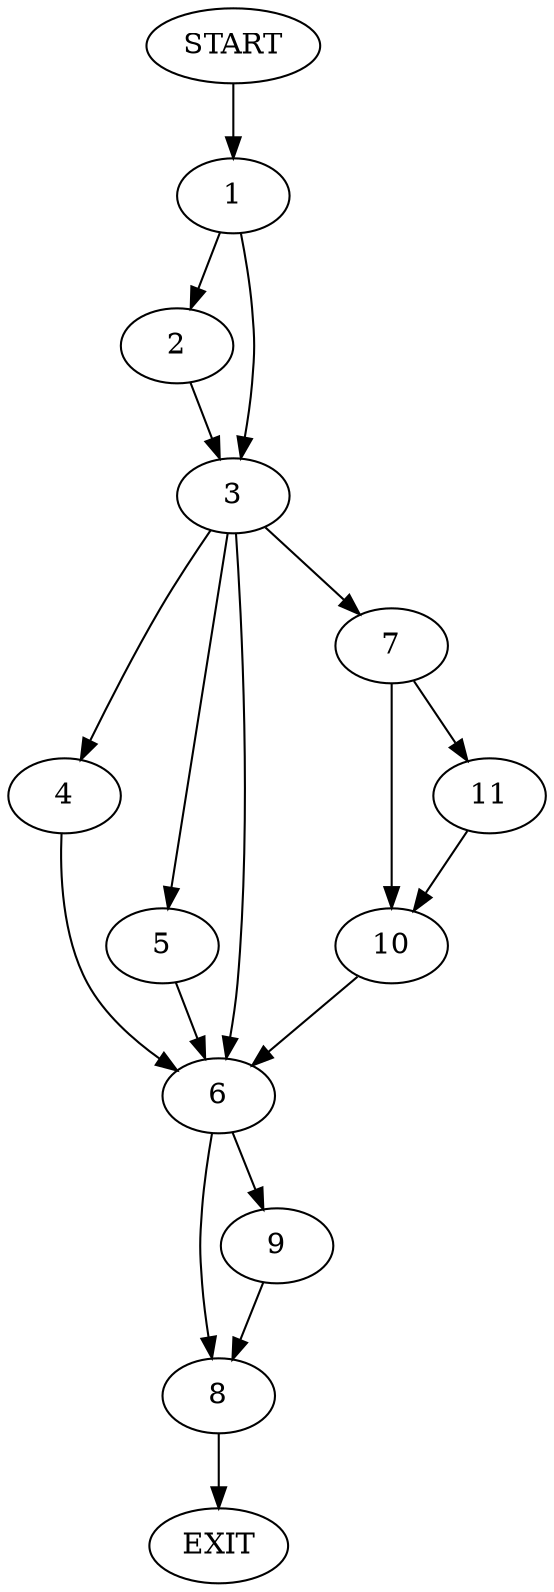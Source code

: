 digraph {
0 [label="START"]
12 [label="EXIT"]
0 -> 1
1 -> 2
1 -> 3
3 -> 4
3 -> 5
3 -> 6
3 -> 7
2 -> 3
4 -> 6
5 -> 6
6 -> 8
6 -> 9
7 -> 10
7 -> 11
10 -> 6
11 -> 10
9 -> 8
8 -> 12
}
